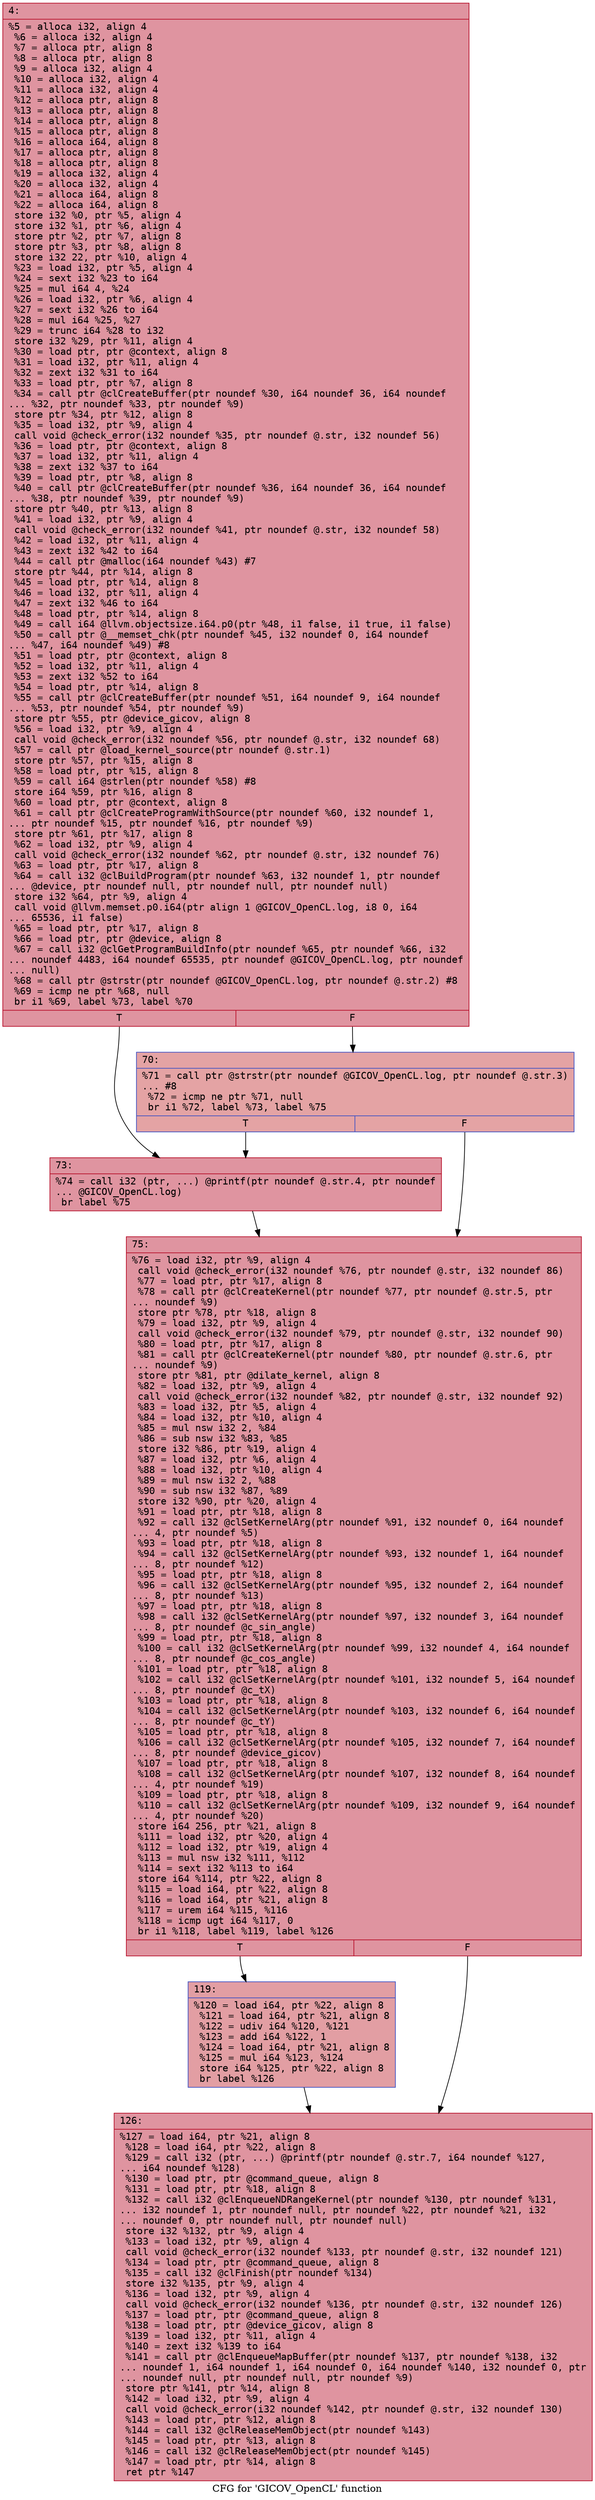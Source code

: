 digraph "CFG for 'GICOV_OpenCL' function" {
	label="CFG for 'GICOV_OpenCL' function";

	Node0x600002e27d90 [shape=record,color="#b70d28ff", style=filled, fillcolor="#b70d2870" fontname="Courier",label="{4:\l|  %5 = alloca i32, align 4\l  %6 = alloca i32, align 4\l  %7 = alloca ptr, align 8\l  %8 = alloca ptr, align 8\l  %9 = alloca i32, align 4\l  %10 = alloca i32, align 4\l  %11 = alloca i32, align 4\l  %12 = alloca ptr, align 8\l  %13 = alloca ptr, align 8\l  %14 = alloca ptr, align 8\l  %15 = alloca ptr, align 8\l  %16 = alloca i64, align 8\l  %17 = alloca ptr, align 8\l  %18 = alloca ptr, align 8\l  %19 = alloca i32, align 4\l  %20 = alloca i32, align 4\l  %21 = alloca i64, align 8\l  %22 = alloca i64, align 8\l  store i32 %0, ptr %5, align 4\l  store i32 %1, ptr %6, align 4\l  store ptr %2, ptr %7, align 8\l  store ptr %3, ptr %8, align 8\l  store i32 22, ptr %10, align 4\l  %23 = load i32, ptr %5, align 4\l  %24 = sext i32 %23 to i64\l  %25 = mul i64 4, %24\l  %26 = load i32, ptr %6, align 4\l  %27 = sext i32 %26 to i64\l  %28 = mul i64 %25, %27\l  %29 = trunc i64 %28 to i32\l  store i32 %29, ptr %11, align 4\l  %30 = load ptr, ptr @context, align 8\l  %31 = load i32, ptr %11, align 4\l  %32 = zext i32 %31 to i64\l  %33 = load ptr, ptr %7, align 8\l  %34 = call ptr @clCreateBuffer(ptr noundef %30, i64 noundef 36, i64 noundef\l... %32, ptr noundef %33, ptr noundef %9)\l  store ptr %34, ptr %12, align 8\l  %35 = load i32, ptr %9, align 4\l  call void @check_error(i32 noundef %35, ptr noundef @.str, i32 noundef 56)\l  %36 = load ptr, ptr @context, align 8\l  %37 = load i32, ptr %11, align 4\l  %38 = zext i32 %37 to i64\l  %39 = load ptr, ptr %8, align 8\l  %40 = call ptr @clCreateBuffer(ptr noundef %36, i64 noundef 36, i64 noundef\l... %38, ptr noundef %39, ptr noundef %9)\l  store ptr %40, ptr %13, align 8\l  %41 = load i32, ptr %9, align 4\l  call void @check_error(i32 noundef %41, ptr noundef @.str, i32 noundef 58)\l  %42 = load i32, ptr %11, align 4\l  %43 = zext i32 %42 to i64\l  %44 = call ptr @malloc(i64 noundef %43) #7\l  store ptr %44, ptr %14, align 8\l  %45 = load ptr, ptr %14, align 8\l  %46 = load i32, ptr %11, align 4\l  %47 = zext i32 %46 to i64\l  %48 = load ptr, ptr %14, align 8\l  %49 = call i64 @llvm.objectsize.i64.p0(ptr %48, i1 false, i1 true, i1 false)\l  %50 = call ptr @__memset_chk(ptr noundef %45, i32 noundef 0, i64 noundef\l... %47, i64 noundef %49) #8\l  %51 = load ptr, ptr @context, align 8\l  %52 = load i32, ptr %11, align 4\l  %53 = zext i32 %52 to i64\l  %54 = load ptr, ptr %14, align 8\l  %55 = call ptr @clCreateBuffer(ptr noundef %51, i64 noundef 9, i64 noundef\l... %53, ptr noundef %54, ptr noundef %9)\l  store ptr %55, ptr @device_gicov, align 8\l  %56 = load i32, ptr %9, align 4\l  call void @check_error(i32 noundef %56, ptr noundef @.str, i32 noundef 68)\l  %57 = call ptr @load_kernel_source(ptr noundef @.str.1)\l  store ptr %57, ptr %15, align 8\l  %58 = load ptr, ptr %15, align 8\l  %59 = call i64 @strlen(ptr noundef %58) #8\l  store i64 %59, ptr %16, align 8\l  %60 = load ptr, ptr @context, align 8\l  %61 = call ptr @clCreateProgramWithSource(ptr noundef %60, i32 noundef 1,\l... ptr noundef %15, ptr noundef %16, ptr noundef %9)\l  store ptr %61, ptr %17, align 8\l  %62 = load i32, ptr %9, align 4\l  call void @check_error(i32 noundef %62, ptr noundef @.str, i32 noundef 76)\l  %63 = load ptr, ptr %17, align 8\l  %64 = call i32 @clBuildProgram(ptr noundef %63, i32 noundef 1, ptr noundef\l... @device, ptr noundef null, ptr noundef null, ptr noundef null)\l  store i32 %64, ptr %9, align 4\l  call void @llvm.memset.p0.i64(ptr align 1 @GICOV_OpenCL.log, i8 0, i64\l... 65536, i1 false)\l  %65 = load ptr, ptr %17, align 8\l  %66 = load ptr, ptr @device, align 8\l  %67 = call i32 @clGetProgramBuildInfo(ptr noundef %65, ptr noundef %66, i32\l... noundef 4483, i64 noundef 65535, ptr noundef @GICOV_OpenCL.log, ptr noundef\l... null)\l  %68 = call ptr @strstr(ptr noundef @GICOV_OpenCL.log, ptr noundef @.str.2) #8\l  %69 = icmp ne ptr %68, null\l  br i1 %69, label %73, label %70\l|{<s0>T|<s1>F}}"];
	Node0x600002e27d90:s0 -> Node0x600002e27e30[tooltip="4 -> 73\nProbability 62.50%" ];
	Node0x600002e27d90:s1 -> Node0x600002e27de0[tooltip="4 -> 70\nProbability 37.50%" ];
	Node0x600002e27de0 [shape=record,color="#3d50c3ff", style=filled, fillcolor="#c32e3170" fontname="Courier",label="{70:\l|  %71 = call ptr @strstr(ptr noundef @GICOV_OpenCL.log, ptr noundef @.str.3)\l... #8\l  %72 = icmp ne ptr %71, null\l  br i1 %72, label %73, label %75\l|{<s0>T|<s1>F}}"];
	Node0x600002e27de0:s0 -> Node0x600002e27e30[tooltip="70 -> 73\nProbability 62.50%" ];
	Node0x600002e27de0:s1 -> Node0x600002e27e80[tooltip="70 -> 75\nProbability 37.50%" ];
	Node0x600002e27e30 [shape=record,color="#b70d28ff", style=filled, fillcolor="#b70d2870" fontname="Courier",label="{73:\l|  %74 = call i32 (ptr, ...) @printf(ptr noundef @.str.4, ptr noundef\l... @GICOV_OpenCL.log)\l  br label %75\l}"];
	Node0x600002e27e30 -> Node0x600002e27e80[tooltip="73 -> 75\nProbability 100.00%" ];
	Node0x600002e27e80 [shape=record,color="#b70d28ff", style=filled, fillcolor="#b70d2870" fontname="Courier",label="{75:\l|  %76 = load i32, ptr %9, align 4\l  call void @check_error(i32 noundef %76, ptr noundef @.str, i32 noundef 86)\l  %77 = load ptr, ptr %17, align 8\l  %78 = call ptr @clCreateKernel(ptr noundef %77, ptr noundef @.str.5, ptr\l... noundef %9)\l  store ptr %78, ptr %18, align 8\l  %79 = load i32, ptr %9, align 4\l  call void @check_error(i32 noundef %79, ptr noundef @.str, i32 noundef 90)\l  %80 = load ptr, ptr %17, align 8\l  %81 = call ptr @clCreateKernel(ptr noundef %80, ptr noundef @.str.6, ptr\l... noundef %9)\l  store ptr %81, ptr @dilate_kernel, align 8\l  %82 = load i32, ptr %9, align 4\l  call void @check_error(i32 noundef %82, ptr noundef @.str, i32 noundef 92)\l  %83 = load i32, ptr %5, align 4\l  %84 = load i32, ptr %10, align 4\l  %85 = mul nsw i32 2, %84\l  %86 = sub nsw i32 %83, %85\l  store i32 %86, ptr %19, align 4\l  %87 = load i32, ptr %6, align 4\l  %88 = load i32, ptr %10, align 4\l  %89 = mul nsw i32 2, %88\l  %90 = sub nsw i32 %87, %89\l  store i32 %90, ptr %20, align 4\l  %91 = load ptr, ptr %18, align 8\l  %92 = call i32 @clSetKernelArg(ptr noundef %91, i32 noundef 0, i64 noundef\l... 4, ptr noundef %5)\l  %93 = load ptr, ptr %18, align 8\l  %94 = call i32 @clSetKernelArg(ptr noundef %93, i32 noundef 1, i64 noundef\l... 8, ptr noundef %12)\l  %95 = load ptr, ptr %18, align 8\l  %96 = call i32 @clSetKernelArg(ptr noundef %95, i32 noundef 2, i64 noundef\l... 8, ptr noundef %13)\l  %97 = load ptr, ptr %18, align 8\l  %98 = call i32 @clSetKernelArg(ptr noundef %97, i32 noundef 3, i64 noundef\l... 8, ptr noundef @c_sin_angle)\l  %99 = load ptr, ptr %18, align 8\l  %100 = call i32 @clSetKernelArg(ptr noundef %99, i32 noundef 4, i64 noundef\l... 8, ptr noundef @c_cos_angle)\l  %101 = load ptr, ptr %18, align 8\l  %102 = call i32 @clSetKernelArg(ptr noundef %101, i32 noundef 5, i64 noundef\l... 8, ptr noundef @c_tX)\l  %103 = load ptr, ptr %18, align 8\l  %104 = call i32 @clSetKernelArg(ptr noundef %103, i32 noundef 6, i64 noundef\l... 8, ptr noundef @c_tY)\l  %105 = load ptr, ptr %18, align 8\l  %106 = call i32 @clSetKernelArg(ptr noundef %105, i32 noundef 7, i64 noundef\l... 8, ptr noundef @device_gicov)\l  %107 = load ptr, ptr %18, align 8\l  %108 = call i32 @clSetKernelArg(ptr noundef %107, i32 noundef 8, i64 noundef\l... 4, ptr noundef %19)\l  %109 = load ptr, ptr %18, align 8\l  %110 = call i32 @clSetKernelArg(ptr noundef %109, i32 noundef 9, i64 noundef\l... 4, ptr noundef %20)\l  store i64 256, ptr %21, align 8\l  %111 = load i32, ptr %20, align 4\l  %112 = load i32, ptr %19, align 4\l  %113 = mul nsw i32 %111, %112\l  %114 = sext i32 %113 to i64\l  store i64 %114, ptr %22, align 8\l  %115 = load i64, ptr %22, align 8\l  %116 = load i64, ptr %21, align 8\l  %117 = urem i64 %115, %116\l  %118 = icmp ugt i64 %117, 0\l  br i1 %118, label %119, label %126\l|{<s0>T|<s1>F}}"];
	Node0x600002e27e80:s0 -> Node0x600002e27ed0[tooltip="75 -> 119\nProbability 50.00%" ];
	Node0x600002e27e80:s1 -> Node0x600002e27f20[tooltip="75 -> 126\nProbability 50.00%" ];
	Node0x600002e27ed0 [shape=record,color="#3d50c3ff", style=filled, fillcolor="#be242e70" fontname="Courier",label="{119:\l|  %120 = load i64, ptr %22, align 8\l  %121 = load i64, ptr %21, align 8\l  %122 = udiv i64 %120, %121\l  %123 = add i64 %122, 1\l  %124 = load i64, ptr %21, align 8\l  %125 = mul i64 %123, %124\l  store i64 %125, ptr %22, align 8\l  br label %126\l}"];
	Node0x600002e27ed0 -> Node0x600002e27f20[tooltip="119 -> 126\nProbability 100.00%" ];
	Node0x600002e27f20 [shape=record,color="#b70d28ff", style=filled, fillcolor="#b70d2870" fontname="Courier",label="{126:\l|  %127 = load i64, ptr %21, align 8\l  %128 = load i64, ptr %22, align 8\l  %129 = call i32 (ptr, ...) @printf(ptr noundef @.str.7, i64 noundef %127,\l... i64 noundef %128)\l  %130 = load ptr, ptr @command_queue, align 8\l  %131 = load ptr, ptr %18, align 8\l  %132 = call i32 @clEnqueueNDRangeKernel(ptr noundef %130, ptr noundef %131,\l... i32 noundef 1, ptr noundef null, ptr noundef %22, ptr noundef %21, i32\l... noundef 0, ptr noundef null, ptr noundef null)\l  store i32 %132, ptr %9, align 4\l  %133 = load i32, ptr %9, align 4\l  call void @check_error(i32 noundef %133, ptr noundef @.str, i32 noundef 121)\l  %134 = load ptr, ptr @command_queue, align 8\l  %135 = call i32 @clFinish(ptr noundef %134)\l  store i32 %135, ptr %9, align 4\l  %136 = load i32, ptr %9, align 4\l  call void @check_error(i32 noundef %136, ptr noundef @.str, i32 noundef 126)\l  %137 = load ptr, ptr @command_queue, align 8\l  %138 = load ptr, ptr @device_gicov, align 8\l  %139 = load i32, ptr %11, align 4\l  %140 = zext i32 %139 to i64\l  %141 = call ptr @clEnqueueMapBuffer(ptr noundef %137, ptr noundef %138, i32\l... noundef 1, i64 noundef 1, i64 noundef 0, i64 noundef %140, i32 noundef 0, ptr\l... noundef null, ptr noundef null, ptr noundef %9)\l  store ptr %141, ptr %14, align 8\l  %142 = load i32, ptr %9, align 4\l  call void @check_error(i32 noundef %142, ptr noundef @.str, i32 noundef 130)\l  %143 = load ptr, ptr %12, align 8\l  %144 = call i32 @clReleaseMemObject(ptr noundef %143)\l  %145 = load ptr, ptr %13, align 8\l  %146 = call i32 @clReleaseMemObject(ptr noundef %145)\l  %147 = load ptr, ptr %14, align 8\l  ret ptr %147\l}"];
}

